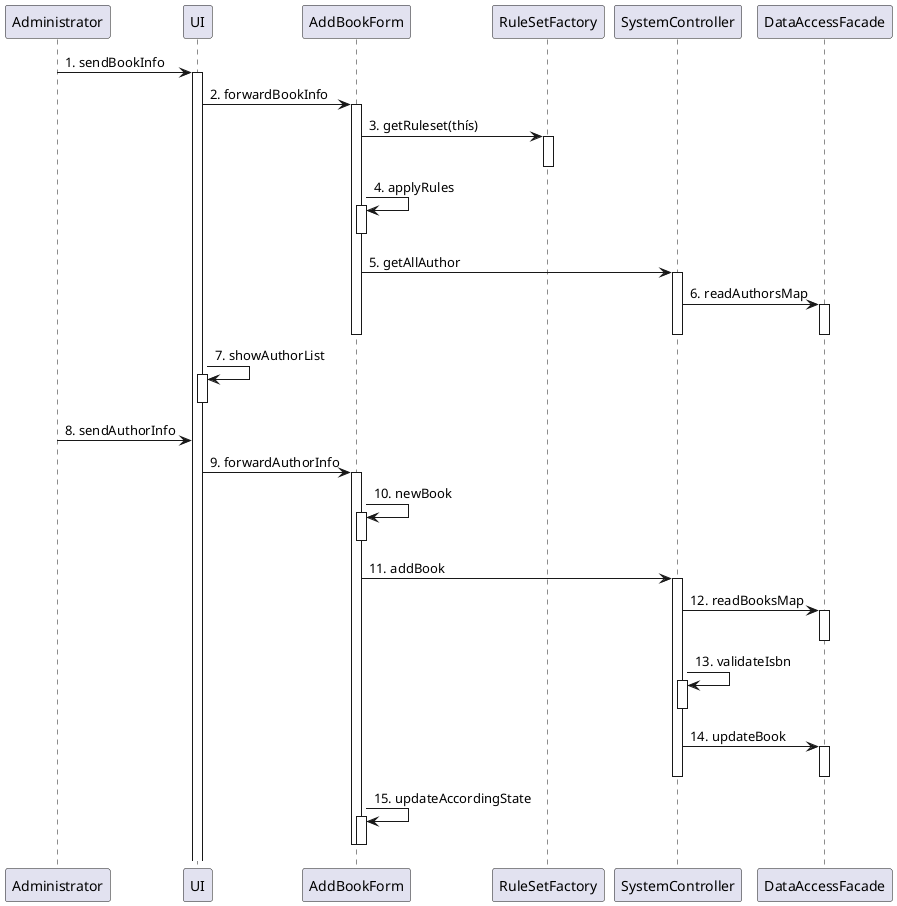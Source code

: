 @startuml
participant Administrator

Administrator -> UI: 1. sendBookInfo
activate UI
UI -> AddBookForm: 2. forwardBookInfo
activate AddBookForm
AddBookForm -> RuleSetFactory: 3. getRuleset(thís)
activate RuleSetFactory
deactivate RuleSetFactory
AddBookForm -> AddBookForm: 4. applyRules
activate AddBookForm
deactivate AddBookForm
AddBookForm -> SystemController: 5. getAllAuthor
activate SystemController
SystemController -> DataAccessFacade: 6. readAuthorsMap
activate DataAccessFacade
deactivate DataAccessFacade
deactivate SystemController
deactivate AddBookForm
UI -> UI: 7. showAuthorList
activate UI
deactivate UI
Administrator -> UI: 8. sendAuthorInfo
UI -> AddBookForm: 9. forwardAuthorInfo
activate AddBookForm
AddBookForm -> AddBookForm: 10. newBook
activate AddBookForm
deactivate AddBookForm
AddBookForm -> SystemController: 11. addBook
activate SystemController
SystemController -> DataAccessFacade: 12. readBooksMap
activate DataAccessFacade
deactivate DataAccessFacade
SystemController -> SystemController: 13. validateIsbn
activate SystemController
deactivate SystemController
SystemController -> DataAccessFacade: 14. updateBook
activate DataAccessFacade
deactivate DataAccessFacade
deactivate SystemController
AddBookForm -> AddBookForm: 15. updateAccordingState
activate AddBookForm
deactivate AddBookForm
deactivate AddBookForm
@enduml